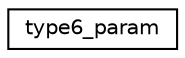 digraph "Graphical Class Hierarchy"
{
 // LATEX_PDF_SIZE
  edge [fontname="Helvetica",fontsize="10",labelfontname="Helvetica",labelfontsize="10"];
  node [fontname="Helvetica",fontsize="10",shape=record];
  rankdir="LR";
  Node0 [label="type6_param",height=0.2,width=0.4,color="black", fillcolor="white", style="filled",URL="$structtype6__param.html",tooltip=" "];
}
